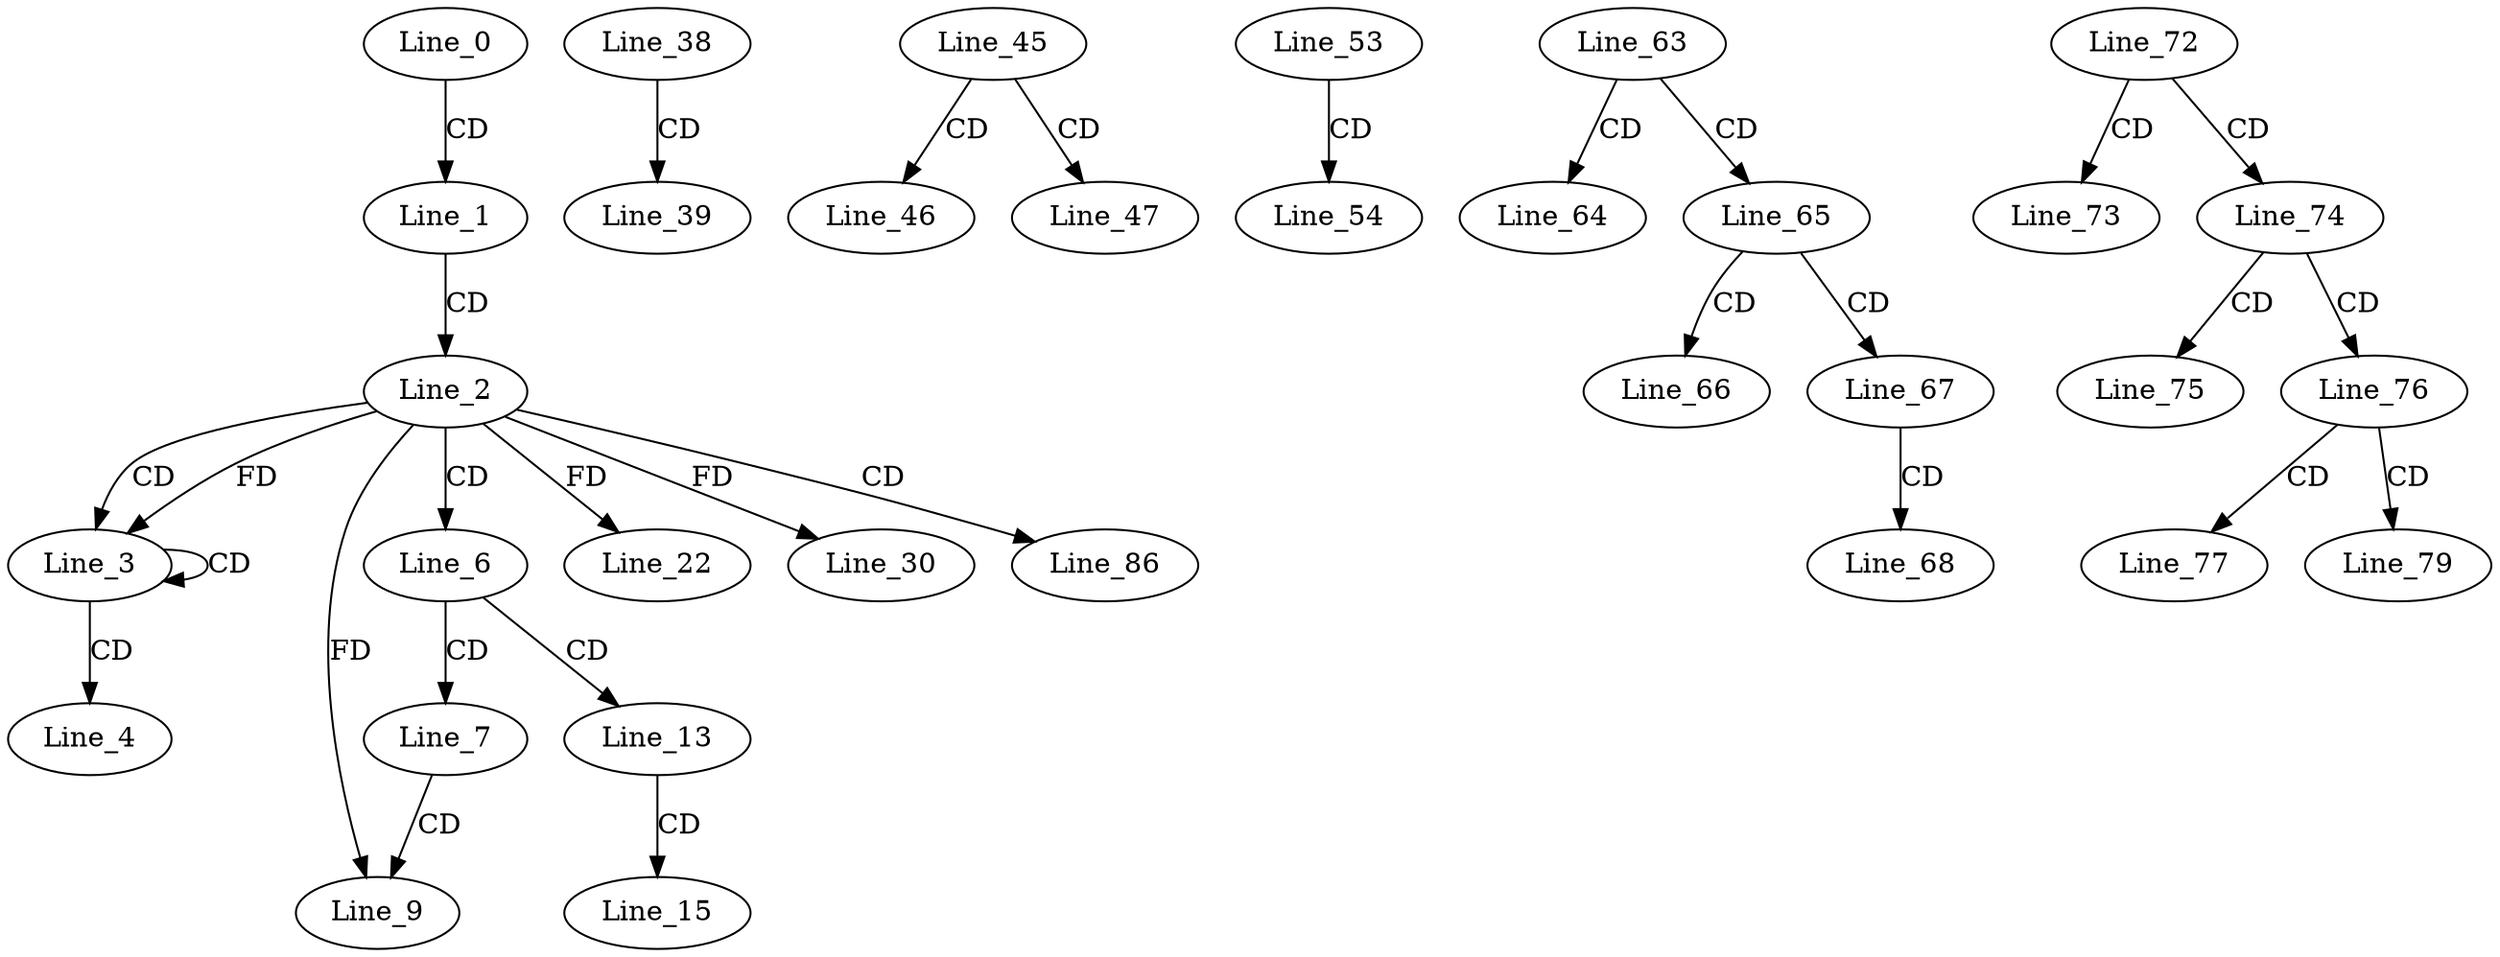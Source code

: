 digraph G {
  Line_0;
  Line_1;
  Line_2;
  Line_3;
  Line_3;
  Line_3;
  Line_3;
  Line_4;
  Line_6;
  Line_7;
  Line_7;
  Line_9;
  Line_9;
  Line_13;
  Line_13;
  Line_15;
  Line_22;
  Line_30;
  Line_38;
  Line_39;
  Line_45;
  Line_46;
  Line_47;
  Line_53;
  Line_54;
  Line_63;
  Line_64;
  Line_65;
  Line_66;
  Line_67;
  Line_68;
  Line_72;
  Line_73;
  Line_74;
  Line_75;
  Line_76;
  Line_77;
  Line_79;
  Line_86;
  Line_0 -> Line_1 [ label="CD" ];
  Line_1 -> Line_2 [ label="CD" ];
  Line_2 -> Line_3 [ label="CD" ];
  Line_3 -> Line_3 [ label="CD" ];
  Line_2 -> Line_3 [ label="FD" ];
  Line_3 -> Line_4 [ label="CD" ];
  Line_2 -> Line_6 [ label="CD" ];
  Line_6 -> Line_7 [ label="CD" ];
  Line_7 -> Line_9 [ label="CD" ];
  Line_2 -> Line_9 [ label="FD" ];
  Line_6 -> Line_13 [ label="CD" ];
  Line_13 -> Line_15 [ label="CD" ];
  Line_2 -> Line_22 [ label="FD" ];
  Line_2 -> Line_30 [ label="FD" ];
  Line_38 -> Line_39 [ label="CD" ];
  Line_45 -> Line_46 [ label="CD" ];
  Line_45 -> Line_47 [ label="CD" ];
  Line_53 -> Line_54 [ label="CD" ];
  Line_63 -> Line_64 [ label="CD" ];
  Line_63 -> Line_65 [ label="CD" ];
  Line_65 -> Line_66 [ label="CD" ];
  Line_65 -> Line_67 [ label="CD" ];
  Line_67 -> Line_68 [ label="CD" ];
  Line_72 -> Line_73 [ label="CD" ];
  Line_72 -> Line_74 [ label="CD" ];
  Line_74 -> Line_75 [ label="CD" ];
  Line_74 -> Line_76 [ label="CD" ];
  Line_76 -> Line_77 [ label="CD" ];
  Line_76 -> Line_79 [ label="CD" ];
  Line_2 -> Line_86 [ label="CD" ];
}

